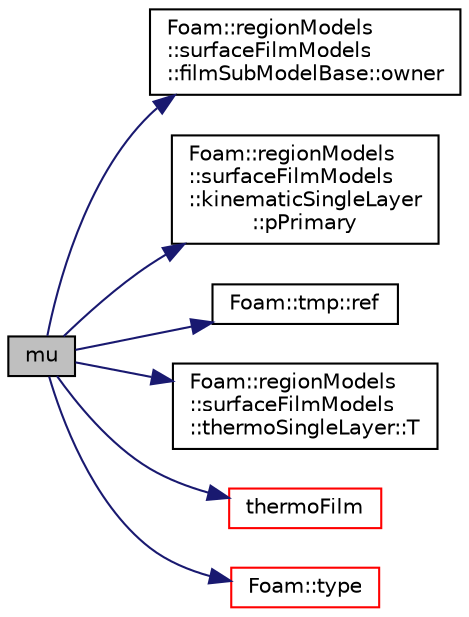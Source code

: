 digraph "mu"
{
  bgcolor="transparent";
  edge [fontname="Helvetica",fontsize="10",labelfontname="Helvetica",labelfontsize="10"];
  node [fontname="Helvetica",fontsize="10",shape=record];
  rankdir="LR";
  Node1135 [label="mu",height=0.2,width=0.4,color="black", fillcolor="grey75", style="filled", fontcolor="black"];
  Node1135 -> Node1136 [color="midnightblue",fontsize="10",style="solid",fontname="Helvetica"];
  Node1136 [label="Foam::regionModels\l::surfaceFilmModels\l::filmSubModelBase::owner",height=0.2,width=0.4,color="black",URL="$a30125.html#a9002aeea87356bb78bf0dabcf1f745d8",tooltip="Return const access to the owner surface film model. "];
  Node1135 -> Node1137 [color="midnightblue",fontsize="10",style="solid",fontname="Helvetica"];
  Node1137 [label="Foam::regionModels\l::surfaceFilmModels\l::kinematicSingleLayer\l::pPrimary",height=0.2,width=0.4,color="black",URL="$a30117.html#ae516893af7107592d00c2d7dd424c799",tooltip="Pressure / [Pa]. "];
  Node1135 -> Node1138 [color="midnightblue",fontsize="10",style="solid",fontname="Helvetica"];
  Node1138 [label="Foam::tmp::ref",height=0.2,width=0.4,color="black",URL="$a27077.html#aeaf81e641282874cef07f5b808efc83b",tooltip="Return non-const reference or generate a fatal error. "];
  Node1135 -> Node1139 [color="midnightblue",fontsize="10",style="solid",fontname="Helvetica"];
  Node1139 [label="Foam::regionModels\l::surfaceFilmModels\l::thermoSingleLayer::T",height=0.2,width=0.4,color="black",URL="$a30265.html#a4cdc587a2b31f4bae995d375d3e9aeab",tooltip="Return the film mean temperature [K]. "];
  Node1135 -> Node1140 [color="midnightblue",fontsize="10",style="solid",fontname="Helvetica"];
  Node1140 [label="thermoFilm",height=0.2,width=0.4,color="red",URL="$a30141.html#a0147da7db80761ef000c09159b8d6149",tooltip="Return a reference to a thermo film. "];
  Node1135 -> Node1190 [color="midnightblue",fontsize="10",style="solid",fontname="Helvetica"];
  Node1190 [label="Foam::type",height=0.2,width=0.4,color="red",URL="$a21851.html#aec48583af672626378f501eb9fc32cd1",tooltip="Return the file type: DIRECTORY or FILE. "];
}
